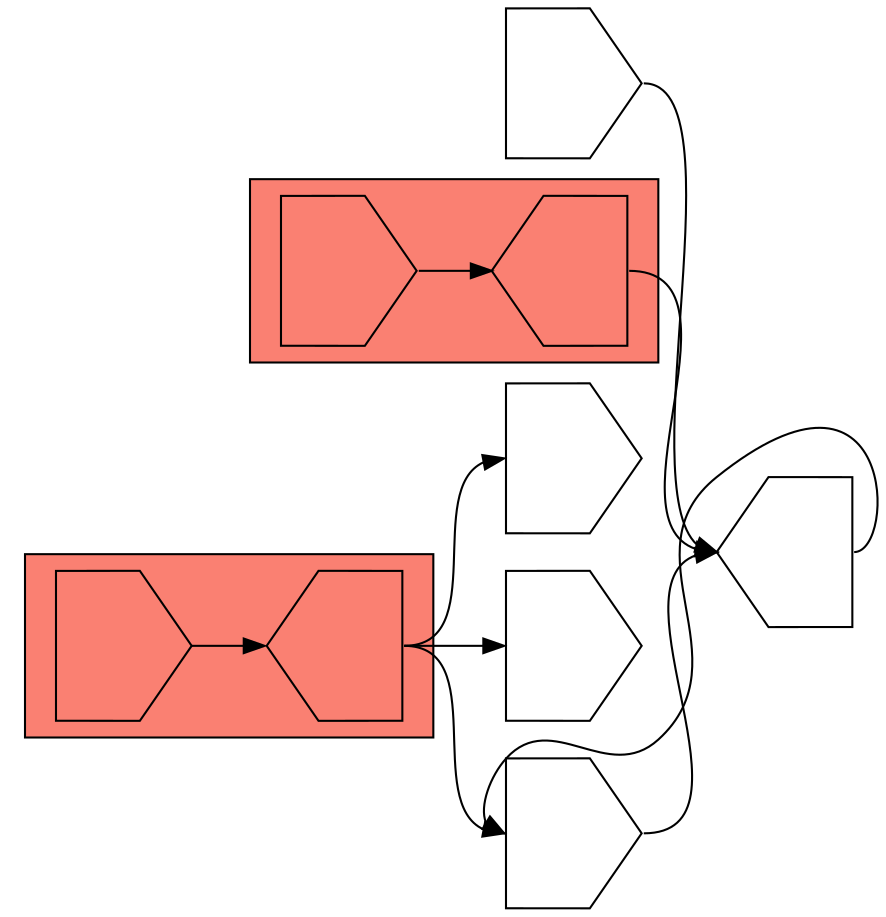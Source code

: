 digraph asm {
	rotate=90;
	edge [headport=n,tailport=s];
subgraph cluster_C7737_2631 {
	7737 [label="",height=1,width=1,shape=invhouse];
	2631 [label="",height=1,width=1,shape=house];
	style=filled;
	fillcolor=salmon;
}
subgraph cluster_C2929_2699 {
	2929 [label="",height=1,width=1,shape=invhouse];
	2699 [label="",height=1,width=1,shape=house];
	style=filled;
	fillcolor=salmon;
}
	7627 [label="",height=1,width=1,shape=invhouse];
	4480 [label="",height=1,width=1,shape=house];
	8334 [label="",height=1,width=1,shape=invhouse];
	7989 [label="",height=1,width=1,shape=invhouse];
	21390 [label="",height=1,width=1,shape=invhouse];
	7737 -> 2631
	2631 -> 7627
	2631 -> 7989
	2631 -> 21390
	7627 -> 4480
	4480 -> 7627
	2699 -> 4480
	2929 -> 2699
	8334 -> 4480
}